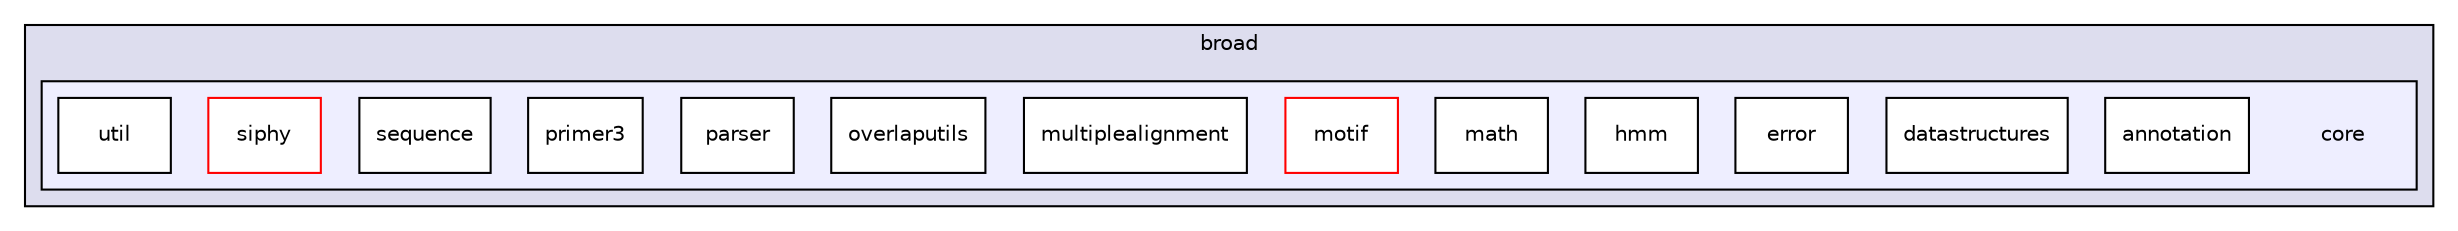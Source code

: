 digraph "java/broad/core" {
  compound=true
  node [ fontsize="10", fontname="Helvetica"];
  edge [ labelfontsize="10", labelfontname="Helvetica"];
  subgraph clusterdir_3eb2b208b3dbfc04b68be4ee9df17ec9 {
    graph [ bgcolor="#ddddee", pencolor="black", label="broad" fontname="Helvetica", fontsize="10", URL="dir_3eb2b208b3dbfc04b68be4ee9df17ec9.html"]
  subgraph clusterdir_d797da7c46939e8249507ee9301f1543 {
    graph [ bgcolor="#eeeeff", pencolor="black", label="" URL="dir_d797da7c46939e8249507ee9301f1543.html"];
    dir_d797da7c46939e8249507ee9301f1543 [shape=plaintext label="core"];
    dir_092d1a752246cbf24923d93621ec8dce [shape=box label="annotation" color="black" fillcolor="white" style="filled" URL="dir_092d1a752246cbf24923d93621ec8dce.html"];
    dir_ea176ae3d21722656809fb5449a24403 [shape=box label="datastructures" color="black" fillcolor="white" style="filled" URL="dir_ea176ae3d21722656809fb5449a24403.html"];
    dir_3dd4e9b62a3152117e62bd5fc1fae774 [shape=box label="error" color="black" fillcolor="white" style="filled" URL="dir_3dd4e9b62a3152117e62bd5fc1fae774.html"];
    dir_cc8b356de703ac02f62639a9ecc046f5 [shape=box label="hmm" color="black" fillcolor="white" style="filled" URL="dir_cc8b356de703ac02f62639a9ecc046f5.html"];
    dir_7e6fcd4ad5f319a381b9e40bdf47c42a [shape=box label="math" color="black" fillcolor="white" style="filled" URL="dir_7e6fcd4ad5f319a381b9e40bdf47c42a.html"];
    dir_8d567d12c26a77b5ab4a1b62934a44ea [shape=box label="motif" color="red" fillcolor="white" style="filled" URL="dir_8d567d12c26a77b5ab4a1b62934a44ea.html"];
    dir_1b8d1b59d2a0fc9acbb18f98ff572025 [shape=box label="multiplealignment" color="black" fillcolor="white" style="filled" URL="dir_1b8d1b59d2a0fc9acbb18f98ff572025.html"];
    dir_9b6213f5bf418cff39a777d4d0cb6b47 [shape=box label="overlaputils" color="black" fillcolor="white" style="filled" URL="dir_9b6213f5bf418cff39a777d4d0cb6b47.html"];
    dir_6dc20658a018aadd50b3214eb2bec3cc [shape=box label="parser" color="black" fillcolor="white" style="filled" URL="dir_6dc20658a018aadd50b3214eb2bec3cc.html"];
    dir_68d60567cac71328f5aa7e380d16cb43 [shape=box label="primer3" color="black" fillcolor="white" style="filled" URL="dir_68d60567cac71328f5aa7e380d16cb43.html"];
    dir_11de5a41d3678d547170dda2eddc0468 [shape=box label="sequence" color="black" fillcolor="white" style="filled" URL="dir_11de5a41d3678d547170dda2eddc0468.html"];
    dir_e2964a2d1e4eec4529e25374aaf11fed [shape=box label="siphy" color="red" fillcolor="white" style="filled" URL="dir_e2964a2d1e4eec4529e25374aaf11fed.html"];
    dir_fffd6c75032af08653295b9f32806ae0 [shape=box label="util" color="black" fillcolor="white" style="filled" URL="dir_fffd6c75032af08653295b9f32806ae0.html"];
  }
  }
}

